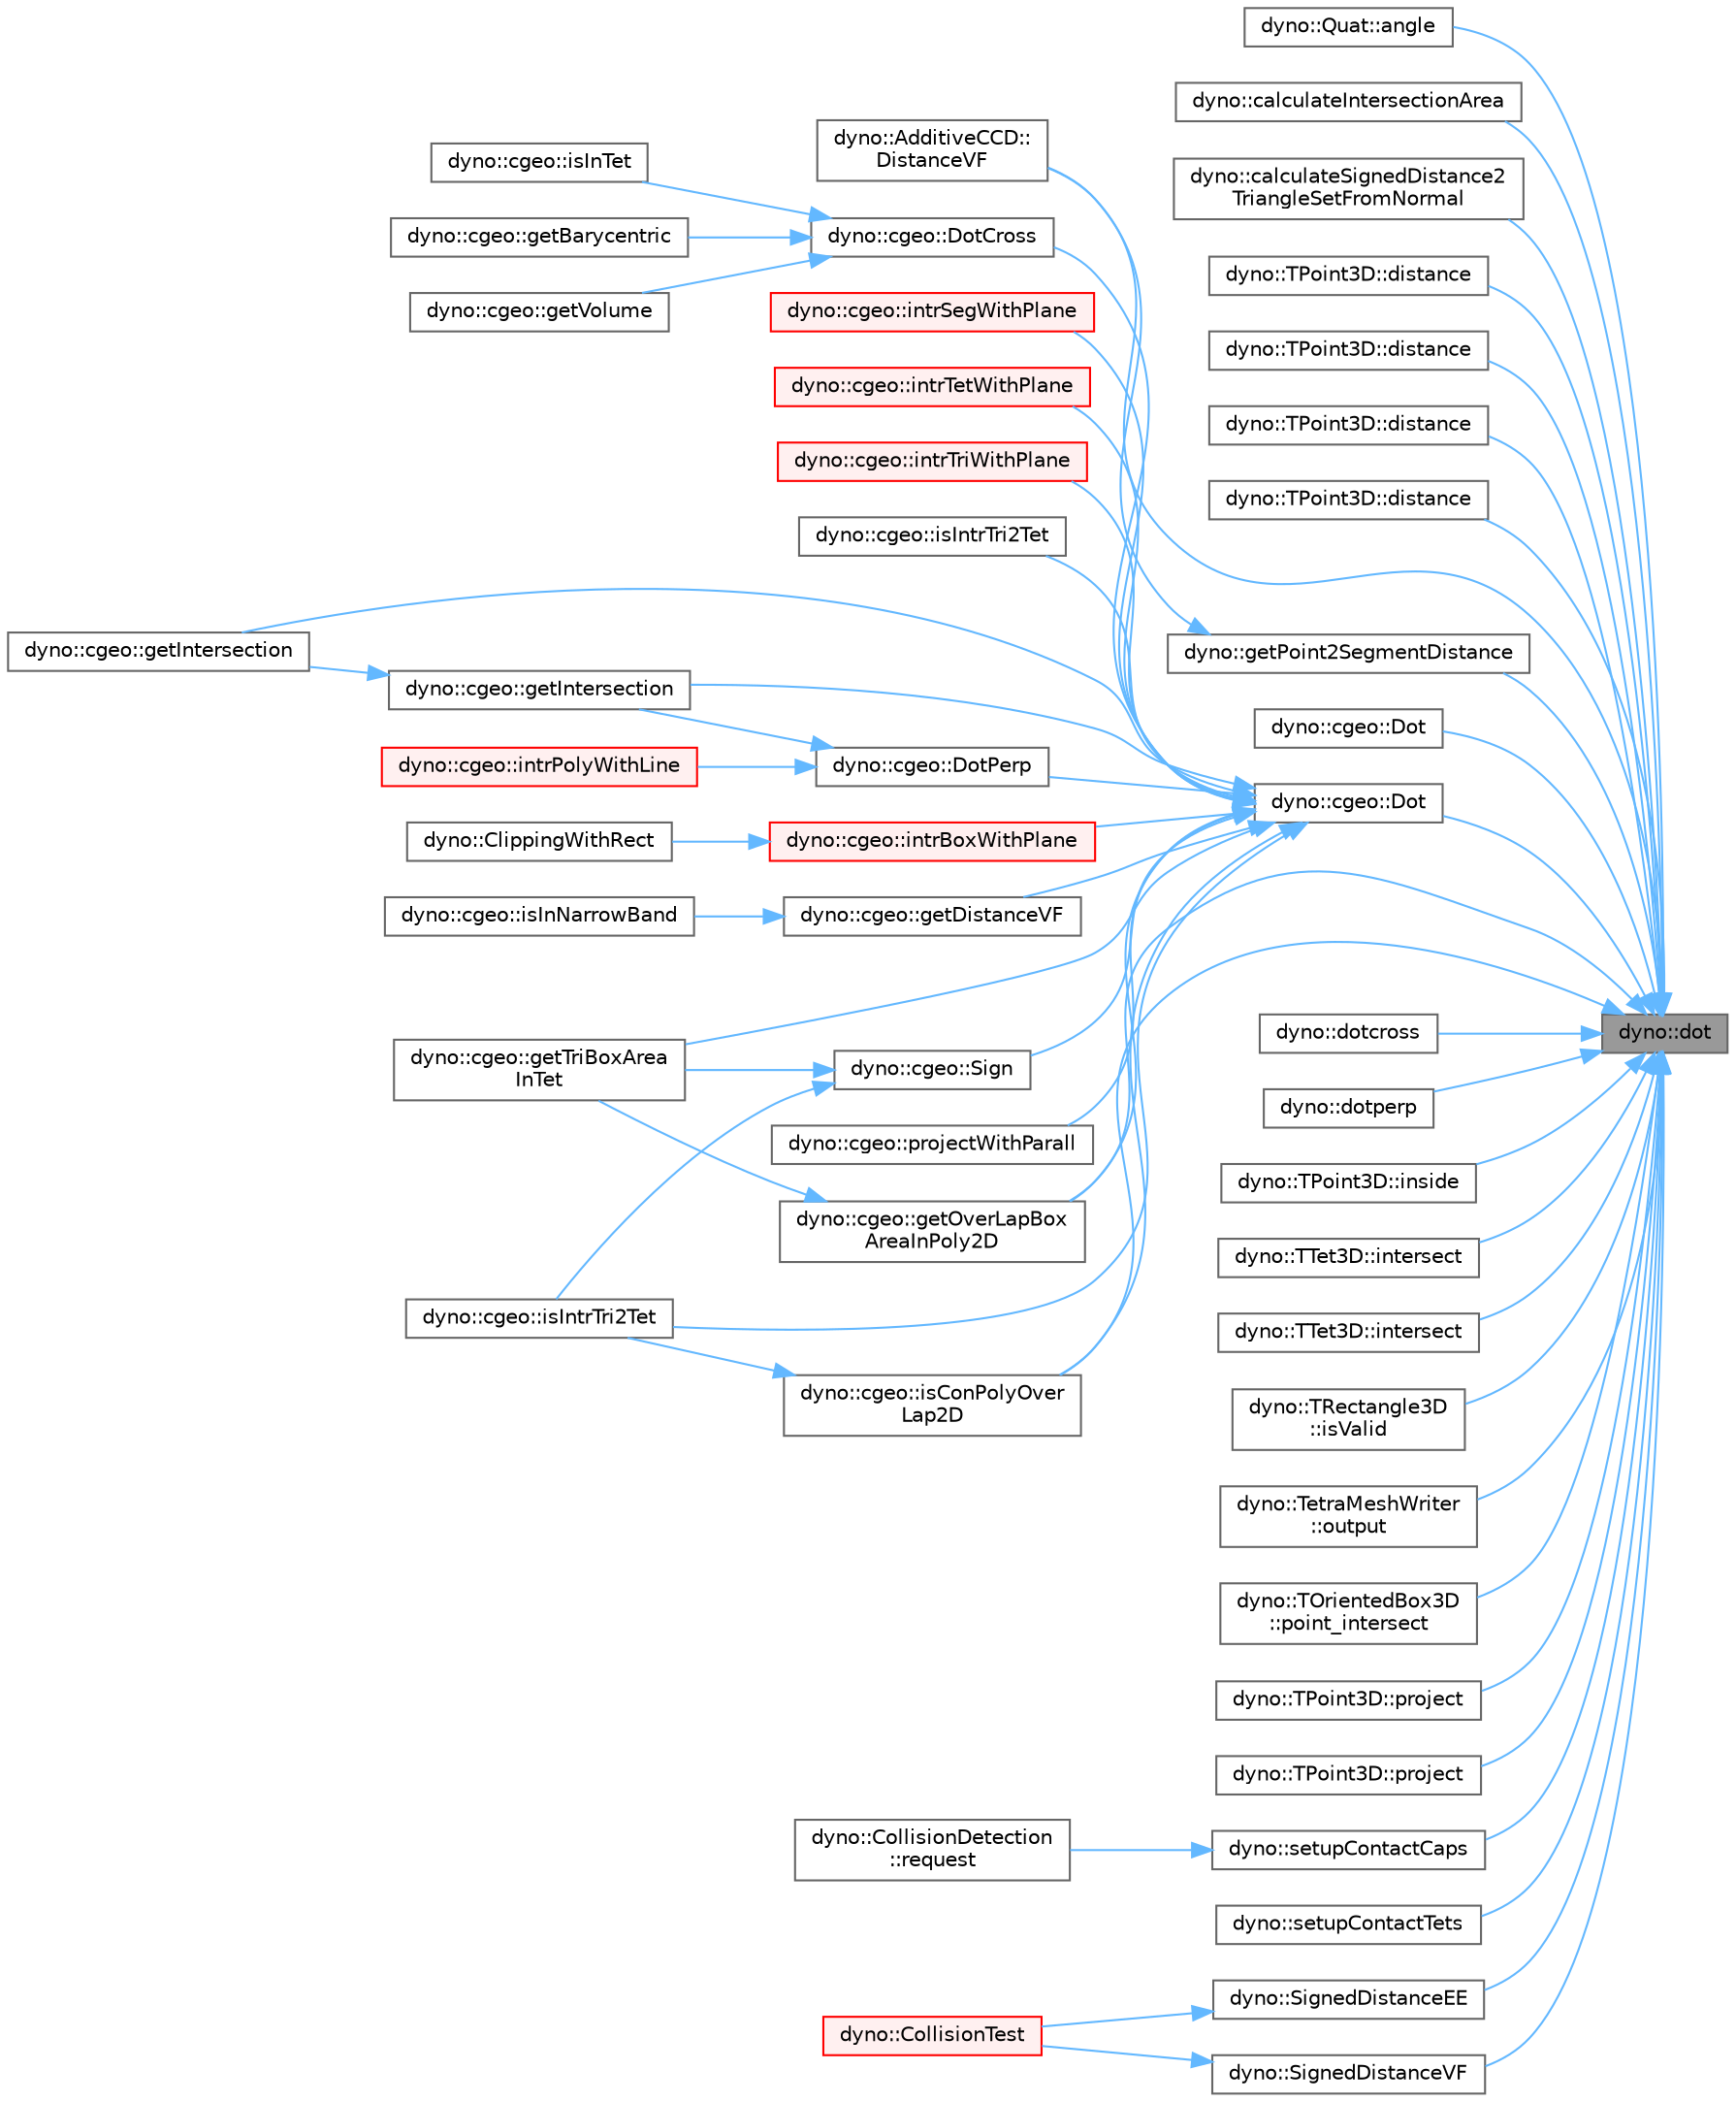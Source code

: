 digraph "dyno::dot"
{
 // LATEX_PDF_SIZE
  bgcolor="transparent";
  edge [fontname=Helvetica,fontsize=10,labelfontname=Helvetica,labelfontsize=10];
  node [fontname=Helvetica,fontsize=10,shape=box,height=0.2,width=0.4];
  rankdir="RL";
  Node1 [id="Node000001",label="dyno::dot",height=0.2,width=0.4,color="gray40", fillcolor="grey60", style="filled", fontcolor="black",tooltip=" "];
  Node1 -> Node2 [id="edge1_Node000001_Node000002",dir="back",color="steelblue1",style="solid",tooltip=" "];
  Node2 [id="Node000002",label="dyno::Quat::angle",height=0.2,width=0.4,color="grey40", fillcolor="white", style="filled",URL="$classdyno_1_1_quat.html#a2a208165de2c252721fc625fd466978e",tooltip=" "];
  Node1 -> Node3 [id="edge2_Node000001_Node000003",dir="back",color="steelblue1",style="solid",tooltip=" "];
  Node3 [id="Node000003",label="dyno::calculateIntersectionArea",height=0.2,width=0.4,color="grey40", fillcolor="white", style="filled",URL="$namespacedyno.html#a94de691fb290dd4ffeeab57cc41978d4",tooltip="Calculate the intersection area between a sphere and a triangle by using the domain decompsotion algo..."];
  Node1 -> Node4 [id="edge3_Node000001_Node000004",dir="back",color="steelblue1",style="solid",tooltip=" "];
  Node4 [id="Node000004",label="dyno::calculateSignedDistance2\lTriangleSetFromNormal",height=0.2,width=0.4,color="grey40", fillcolor="white", style="filled",URL="$namespacedyno.html#ae4be03b399571877fa61c7837629dba6",tooltip=" "];
  Node1 -> Node5 [id="edge4_Node000001_Node000005",dir="back",color="steelblue1",style="solid",tooltip=" "];
  Node5 [id="Node000005",label="dyno::TPoint3D::distance",height=0.2,width=0.4,color="grey40", fillcolor="white", style="filled",URL="$classdyno_1_1_t_point3_d.html#a68124a508f7ef95e01ec6eef162edaff",tooltip=" "];
  Node1 -> Node6 [id="edge5_Node000001_Node000006",dir="back",color="steelblue1",style="solid",tooltip=" "];
  Node6 [id="Node000006",label="dyno::TPoint3D::distance",height=0.2,width=0.4,color="grey40", fillcolor="white", style="filled",URL="$classdyno_1_1_t_point3_d.html#a0cfe85158e7d9db3b29cc9e835c9d347",tooltip="compute the signed distance to 2D geometric primitives"];
  Node1 -> Node7 [id="edge6_Node000001_Node000007",dir="back",color="steelblue1",style="solid",tooltip=" "];
  Node7 [id="Node000007",label="dyno::TPoint3D::distance",height=0.2,width=0.4,color="grey40", fillcolor="white", style="filled",URL="$classdyno_1_1_t_point3_d.html#af81190cad1827159b100db8c9dbad0f0",tooltip=" "];
  Node1 -> Node8 [id="edge7_Node000001_Node000008",dir="back",color="steelblue1",style="solid",tooltip=" "];
  Node8 [id="Node000008",label="dyno::TPoint3D::distance",height=0.2,width=0.4,color="grey40", fillcolor="white", style="filled",URL="$classdyno_1_1_t_point3_d.html#a968aab7429d594d15deac37ad3831dec",tooltip=" "];
  Node1 -> Node9 [id="edge8_Node000001_Node000009",dir="back",color="steelblue1",style="solid",tooltip=" "];
  Node9 [id="Node000009",label="dyno::AdditiveCCD::\lDistanceVF",height=0.2,width=0.4,color="grey40", fillcolor="white", style="filled",URL="$classdyno_1_1_additive_c_c_d.html#a256da1a1fd83dbb598e0056e48d0cc75",tooltip=" "];
  Node1 -> Node10 [id="edge9_Node000001_Node000010",dir="back",color="steelblue1",style="solid",tooltip=" "];
  Node10 [id="Node000010",label="dyno::cgeo::Dot",height=0.2,width=0.4,color="grey40", fillcolor="white", style="filled",URL="$namespacedyno_1_1cgeo.html#a5e17eb4ba219690126c0ed05a5e78d86",tooltip=" "];
  Node1 -> Node11 [id="edge10_Node000001_Node000011",dir="back",color="steelblue1",style="solid",tooltip=" "];
  Node11 [id="Node000011",label="dyno::cgeo::Dot",height=0.2,width=0.4,color="grey40", fillcolor="white", style="filled",URL="$namespacedyno_1_1cgeo.html#af24aee977725afd06560c5b38cf4017f",tooltip=" "];
  Node11 -> Node12 [id="edge11_Node000011_Node000012",dir="back",color="steelblue1",style="solid",tooltip=" "];
  Node12 [id="Node000012",label="dyno::cgeo::DotCross",height=0.2,width=0.4,color="grey40", fillcolor="white", style="filled",URL="$namespacedyno_1_1cgeo.html#a4629743c64bb6c8466d133caa687b8fb",tooltip=" "];
  Node12 -> Node13 [id="edge12_Node000012_Node000013",dir="back",color="steelblue1",style="solid",tooltip=" "];
  Node13 [id="Node000013",label="dyno::cgeo::getBarycentric",height=0.2,width=0.4,color="grey40", fillcolor="white", style="filled",URL="$namespacedyno_1_1cgeo.html#af46bba79ae69399e9f6906de1f8be633",tooltip=" "];
  Node12 -> Node14 [id="edge13_Node000012_Node000014",dir="back",color="steelblue1",style="solid",tooltip=" "];
  Node14 [id="Node000014",label="dyno::cgeo::getVolume",height=0.2,width=0.4,color="grey40", fillcolor="white", style="filled",URL="$namespacedyno_1_1cgeo.html#af3e14dddca32e264c9483f1f8575f985",tooltip=" "];
  Node12 -> Node15 [id="edge14_Node000012_Node000015",dir="back",color="steelblue1",style="solid",tooltip=" "];
  Node15 [id="Node000015",label="dyno::cgeo::isInTet",height=0.2,width=0.4,color="grey40", fillcolor="white", style="filled",URL="$namespacedyno_1_1cgeo.html#a7ecb79c49eebf2a25b0e89c96c7c572c",tooltip=" "];
  Node11 -> Node16 [id="edge15_Node000011_Node000016",dir="back",color="steelblue1",style="solid",tooltip=" "];
  Node16 [id="Node000016",label="dyno::cgeo::DotPerp",height=0.2,width=0.4,color="grey40", fillcolor="white", style="filled",URL="$namespacedyno_1_1cgeo.html#a256a80e8d94cc68eff842d3ce7d614e2",tooltip=" "];
  Node16 -> Node17 [id="edge16_Node000016_Node000017",dir="back",color="steelblue1",style="solid",tooltip=" "];
  Node17 [id="Node000017",label="dyno::cgeo::getIntersection",height=0.2,width=0.4,color="grey40", fillcolor="white", style="filled",URL="$namespacedyno_1_1cgeo.html#a9e27f6bb3f1e065098cda8210a9895ec",tooltip=" "];
  Node17 -> Node18 [id="edge17_Node000017_Node000018",dir="back",color="steelblue1",style="solid",tooltip=" "];
  Node18 [id="Node000018",label="dyno::cgeo::getIntersection",height=0.2,width=0.4,color="grey40", fillcolor="white", style="filled",URL="$namespacedyno_1_1cgeo.html#a94053632f8a10bb477e7331f083e34d7",tooltip=" "];
  Node16 -> Node19 [id="edge18_Node000016_Node000019",dir="back",color="steelblue1",style="solid",tooltip=" "];
  Node19 [id="Node000019",label="dyno::cgeo::intrPolyWithLine",height=0.2,width=0.4,color="red", fillcolor="#FFF0F0", style="filled",URL="$namespacedyno_1_1cgeo.html#a83c092f15e662d899b37fc0048adfe64",tooltip=" "];
  Node11 -> Node30 [id="edge19_Node000011_Node000030",dir="back",color="steelblue1",style="solid",tooltip=" "];
  Node30 [id="Node000030",label="dyno::cgeo::getDistanceVF",height=0.2,width=0.4,color="grey40", fillcolor="white", style="filled",URL="$namespacedyno_1_1cgeo.html#a213829175cd0f84b35d795cffdf81c85",tooltip=" "];
  Node30 -> Node31 [id="edge20_Node000030_Node000031",dir="back",color="steelblue1",style="solid",tooltip=" "];
  Node31 [id="Node000031",label="dyno::cgeo::isInNarrowBand",height=0.2,width=0.4,color="grey40", fillcolor="white", style="filled",URL="$namespacedyno_1_1cgeo.html#a1845700dcbf00459d14d1079796202d5",tooltip=" "];
  Node11 -> Node17 [id="edge21_Node000011_Node000017",dir="back",color="steelblue1",style="solid",tooltip=" "];
  Node11 -> Node18 [id="edge22_Node000011_Node000018",dir="back",color="steelblue1",style="solid",tooltip=" "];
  Node11 -> Node32 [id="edge23_Node000011_Node000032",dir="back",color="steelblue1",style="solid",tooltip=" "];
  Node32 [id="Node000032",label="dyno::cgeo::getOverLapBox\lAreaInPoly2D",height=0.2,width=0.4,color="grey40", fillcolor="white", style="filled",URL="$namespacedyno_1_1cgeo.html#aaa2ecd111bb17cb2f45f4b11e18042a8",tooltip=" "];
  Node32 -> Node33 [id="edge24_Node000032_Node000033",dir="back",color="steelblue1",style="solid",tooltip=" "];
  Node33 [id="Node000033",label="dyno::cgeo::getTriBoxArea\lInTet",height=0.2,width=0.4,color="grey40", fillcolor="white", style="filled",URL="$namespacedyno_1_1cgeo.html#a7e52103cd81232ee50dc308ce6d2e08a",tooltip=" "];
  Node11 -> Node33 [id="edge25_Node000011_Node000033",dir="back",color="steelblue1",style="solid",tooltip=" "];
  Node11 -> Node34 [id="edge26_Node000011_Node000034",dir="back",color="steelblue1",style="solid",tooltip=" "];
  Node34 [id="Node000034",label="dyno::cgeo::intrBoxWithPlane",height=0.2,width=0.4,color="red", fillcolor="#FFF0F0", style="filled",URL="$namespacedyno_1_1cgeo.html#a260c22e1f9e6ce33200b89442dbcb1f0",tooltip=" "];
  Node34 -> Node21 [id="edge27_Node000034_Node000021",dir="back",color="steelblue1",style="solid",tooltip=" "];
  Node21 [id="Node000021",label="dyno::ClippingWithRect",height=0.2,width=0.4,color="grey40", fillcolor="white", style="filled",URL="$namespacedyno.html#a44c2ef8583f1bd089e71d04248b37e00",tooltip=" "];
  Node11 -> Node35 [id="edge28_Node000011_Node000035",dir="back",color="steelblue1",style="solid",tooltip=" "];
  Node35 [id="Node000035",label="dyno::cgeo::intrSegWithPlane",height=0.2,width=0.4,color="red", fillcolor="#FFF0F0", style="filled",URL="$namespacedyno_1_1cgeo.html#a0c985358ca132f9453ed1c6b211b8059",tooltip=" "];
  Node11 -> Node36 [id="edge29_Node000011_Node000036",dir="back",color="steelblue1",style="solid",tooltip=" "];
  Node36 [id="Node000036",label="dyno::cgeo::intrTetWithPlane",height=0.2,width=0.4,color="red", fillcolor="#FFF0F0", style="filled",URL="$namespacedyno_1_1cgeo.html#a79eae5d55b5b75c863969929d497cfc9",tooltip=" "];
  Node11 -> Node37 [id="edge30_Node000011_Node000037",dir="back",color="steelblue1",style="solid",tooltip=" "];
  Node37 [id="Node000037",label="dyno::cgeo::intrTriWithPlane",height=0.2,width=0.4,color="red", fillcolor="#FFF0F0", style="filled",URL="$namespacedyno_1_1cgeo.html#a9dd8736d1936b9578ed1d2b44f6cafd5",tooltip=" "];
  Node11 -> Node38 [id="edge31_Node000011_Node000038",dir="back",color="steelblue1",style="solid",tooltip=" "];
  Node38 [id="Node000038",label="dyno::cgeo::isConPolyOver\lLap2D",height=0.2,width=0.4,color="grey40", fillcolor="white", style="filled",URL="$namespacedyno_1_1cgeo.html#a44d2d25f1e238bbc779d4c404fb312e6",tooltip=" "];
  Node38 -> Node39 [id="edge32_Node000038_Node000039",dir="back",color="steelblue1",style="solid",tooltip=" "];
  Node39 [id="Node000039",label="dyno::cgeo::isIntrTri2Tet",height=0.2,width=0.4,color="grey40", fillcolor="white", style="filled",URL="$namespacedyno_1_1cgeo.html#a8220e7a22e2e8bb5baaa0ed9a13dc994",tooltip=" "];
  Node11 -> Node39 [id="edge33_Node000011_Node000039",dir="back",color="steelblue1",style="solid",tooltip=" "];
  Node11 -> Node40 [id="edge34_Node000011_Node000040",dir="back",color="steelblue1",style="solid",tooltip=" "];
  Node40 [id="Node000040",label="dyno::cgeo::isIntrTri2Tet",height=0.2,width=0.4,color="grey40", fillcolor="white", style="filled",URL="$namespacedyno_1_1cgeo.html#a0b70188940c5340c50f892c8113c47f3",tooltip=" "];
  Node11 -> Node41 [id="edge35_Node000011_Node000041",dir="back",color="steelblue1",style="solid",tooltip=" "];
  Node41 [id="Node000041",label="dyno::cgeo::projectWithParall",height=0.2,width=0.4,color="grey40", fillcolor="white", style="filled",URL="$namespacedyno_1_1cgeo.html#a1b53f3725131f1c5e8065fe8a589b4d6",tooltip=" "];
  Node11 -> Node42 [id="edge36_Node000011_Node000042",dir="back",color="steelblue1",style="solid",tooltip=" "];
  Node42 [id="Node000042",label="dyno::cgeo::Sign",height=0.2,width=0.4,color="grey40", fillcolor="white", style="filled",URL="$namespacedyno_1_1cgeo.html#aca6f621f2457d546bee7e7d3c2db3548",tooltip=" "];
  Node42 -> Node33 [id="edge37_Node000042_Node000033",dir="back",color="steelblue1",style="solid",tooltip=" "];
  Node42 -> Node39 [id="edge38_Node000042_Node000039",dir="back",color="steelblue1",style="solid",tooltip=" "];
  Node1 -> Node43 [id="edge39_Node000001_Node000043",dir="back",color="steelblue1",style="solid",tooltip=" "];
  Node43 [id="Node000043",label="dyno::dotcross",height=0.2,width=0.4,color="grey40", fillcolor="white", style="filled",URL="$namespacedyno.html#a9537b410c45cb3f9108a69e855968ae2",tooltip=" "];
  Node1 -> Node44 [id="edge40_Node000001_Node000044",dir="back",color="steelblue1",style="solid",tooltip=" "];
  Node44 [id="Node000044",label="dyno::dotperp",height=0.2,width=0.4,color="grey40", fillcolor="white", style="filled",URL="$namespacedyno.html#a1a713bf2a9403398ddfde395ebb18453",tooltip=" "];
  Node1 -> Node32 [id="edge41_Node000001_Node000032",dir="back",color="steelblue1",style="solid",tooltip=" "];
  Node1 -> Node45 [id="edge42_Node000001_Node000045",dir="back",color="steelblue1",style="solid",tooltip=" "];
  Node45 [id="Node000045",label="dyno::getPoint2SegmentDistance",height=0.2,width=0.4,color="grey40", fillcolor="white", style="filled",URL="$namespacedyno.html#a21bc081e895e875da1d61f31c55cc35d",tooltip=" "];
  Node45 -> Node9 [id="edge43_Node000045_Node000009",dir="back",color="steelblue1",style="solid",tooltip=" "];
  Node1 -> Node46 [id="edge44_Node000001_Node000046",dir="back",color="steelblue1",style="solid",tooltip=" "];
  Node46 [id="Node000046",label="dyno::TPoint3D::inside",height=0.2,width=0.4,color="grey40", fillcolor="white", style="filled",URL="$classdyno_1_1_t_point3_d.html#a4655c6bc25f7fceb15ba903978d34d66",tooltip=" "];
  Node1 -> Node47 [id="edge45_Node000001_Node000047",dir="back",color="steelblue1",style="solid",tooltip=" "];
  Node47 [id="Node000047",label="dyno::TTet3D::intersect",height=0.2,width=0.4,color="grey40", fillcolor="white", style="filled",URL="$classdyno_1_1_t_tet3_d.html#a731c0e4f7b2843aa3522b4254dd19217",tooltip=" "];
  Node1 -> Node48 [id="edge46_Node000001_Node000048",dir="back",color="steelblue1",style="solid",tooltip=" "];
  Node48 [id="Node000048",label="dyno::TTet3D::intersect",height=0.2,width=0.4,color="grey40", fillcolor="white", style="filled",URL="$classdyno_1_1_t_tet3_d.html#aaf9f96368198be6e2a6daedff824b3d1",tooltip=" "];
  Node1 -> Node38 [id="edge47_Node000001_Node000038",dir="back",color="steelblue1",style="solid",tooltip=" "];
  Node1 -> Node49 [id="edge48_Node000001_Node000049",dir="back",color="steelblue1",style="solid",tooltip=" "];
  Node49 [id="Node000049",label="dyno::TRectangle3D\l::isValid",height=0.2,width=0.4,color="grey40", fillcolor="white", style="filled",URL="$classdyno_1_1_t_rectangle3_d.html#af6ebb598b1a3412f15958a6989f86547",tooltip=" "];
  Node1 -> Node50 [id="edge49_Node000001_Node000050",dir="back",color="steelblue1",style="solid",tooltip=" "];
  Node50 [id="Node000050",label="dyno::TetraMeshWriter\l::output",height=0.2,width=0.4,color="grey40", fillcolor="white", style="filled",URL="$classdyno_1_1_tetra_mesh_writer.html#a018ab414e8e4b339ab2ab54ef118d7b0",tooltip=" "];
  Node1 -> Node51 [id="edge50_Node000001_Node000051",dir="back",color="steelblue1",style="solid",tooltip=" "];
  Node51 [id="Node000051",label="dyno::TOrientedBox3D\l::point_intersect",height=0.2,width=0.4,color="grey40", fillcolor="white", style="filled",URL="$classdyno_1_1_t_oriented_box3_d.html#af7882c1514d2703a68c409a4d7e6a67c",tooltip=" "];
  Node1 -> Node52 [id="edge51_Node000001_Node000052",dir="back",color="steelblue1",style="solid",tooltip=" "];
  Node52 [id="Node000052",label="dyno::TPoint3D::project",height=0.2,width=0.4,color="grey40", fillcolor="white", style="filled",URL="$classdyno_1_1_t_point3_d.html#a90134c0917fa451245012343822b282f",tooltip="project a point onto planar components – planes, triangles and disks"];
  Node1 -> Node53 [id="edge52_Node000001_Node000053",dir="back",color="steelblue1",style="solid",tooltip=" "];
  Node53 [id="Node000053",label="dyno::TPoint3D::project",height=0.2,width=0.4,color="grey40", fillcolor="white", style="filled",URL="$classdyno_1_1_t_point3_d.html#aa3ee03e675d36b9346f8631dec5ce4f9",tooltip=" "];
  Node1 -> Node54 [id="edge53_Node000001_Node000054",dir="back",color="steelblue1",style="solid",tooltip=" "];
  Node54 [id="Node000054",label="dyno::setupContactCaps",height=0.2,width=0.4,color="grey40", fillcolor="white", style="filled",URL="$namespacedyno.html#a6d944350bf940cb26b27d7720d6701ea",tooltip=" "];
  Node54 -> Node55 [id="edge54_Node000054_Node000055",dir="back",color="steelblue1",style="solid",tooltip=" "];
  Node55 [id="Node000055",label="dyno::CollisionDetection\l::request",height=0.2,width=0.4,color="grey40", fillcolor="white", style="filled",URL="$classdyno_1_1_collision_detection.html#abbd4125fd82c0e77daf5d4a6e44f1536",tooltip=" "];
  Node1 -> Node56 [id="edge55_Node000001_Node000056",dir="back",color="steelblue1",style="solid",tooltip=" "];
  Node56 [id="Node000056",label="dyno::setupContactTets",height=0.2,width=0.4,color="grey40", fillcolor="white", style="filled",URL="$namespacedyno.html#a4959726de892868feea75e7ec6f577de",tooltip=" "];
  Node1 -> Node57 [id="edge56_Node000001_Node000057",dir="back",color="steelblue1",style="solid",tooltip=" "];
  Node57 [id="Node000057",label="dyno::SignedDistanceEE",height=0.2,width=0.4,color="grey40", fillcolor="white", style="filled",URL="$namespacedyno.html#a99de429e50e561b13657740b78ec98af",tooltip=" "];
  Node57 -> Node58 [id="edge57_Node000057_Node000058",dir="back",color="steelblue1",style="solid",tooltip=" "];
  Node58 [id="Node000058",label="dyno::CollisionTest",height=0.2,width=0.4,color="red", fillcolor="#FFF0F0", style="filled",URL="$namespacedyno.html#af1897d3b55f5dce9c81f21e3e772440b",tooltip=" "];
  Node1 -> Node62 [id="edge58_Node000001_Node000062",dir="back",color="steelblue1",style="solid",tooltip=" "];
  Node62 [id="Node000062",label="dyno::SignedDistanceVF",height=0.2,width=0.4,color="grey40", fillcolor="white", style="filled",URL="$namespacedyno.html#a7403a06b22996a6319abc58784a2d9ce",tooltip=" "];
  Node62 -> Node58 [id="edge59_Node000062_Node000058",dir="back",color="steelblue1",style="solid",tooltip=" "];
}
